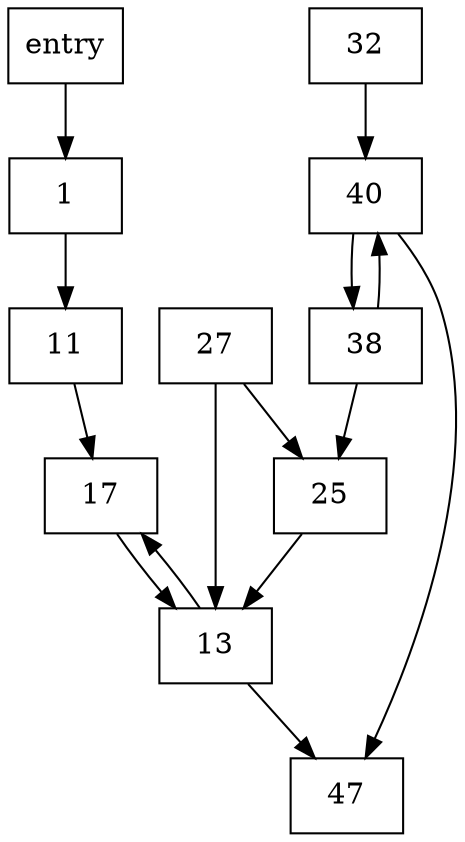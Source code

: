 digraph {
  node [shape=box];
  entry;
  1;
  11;
  13;
  17;
  25;
  27;
  32;
  38;
  40;
  47;
  entry -> 1;
  1 -> 11;
  11 -> 17;
  17 -> 13;
  13 -> 47;
  13 -> 17;
  27 -> 13;
  27 -> 25;
  25 -> 13;
  32 -> 40;
  38 -> 40;
  38 -> 25;
  40 -> 47;
  40 -> 38;
}